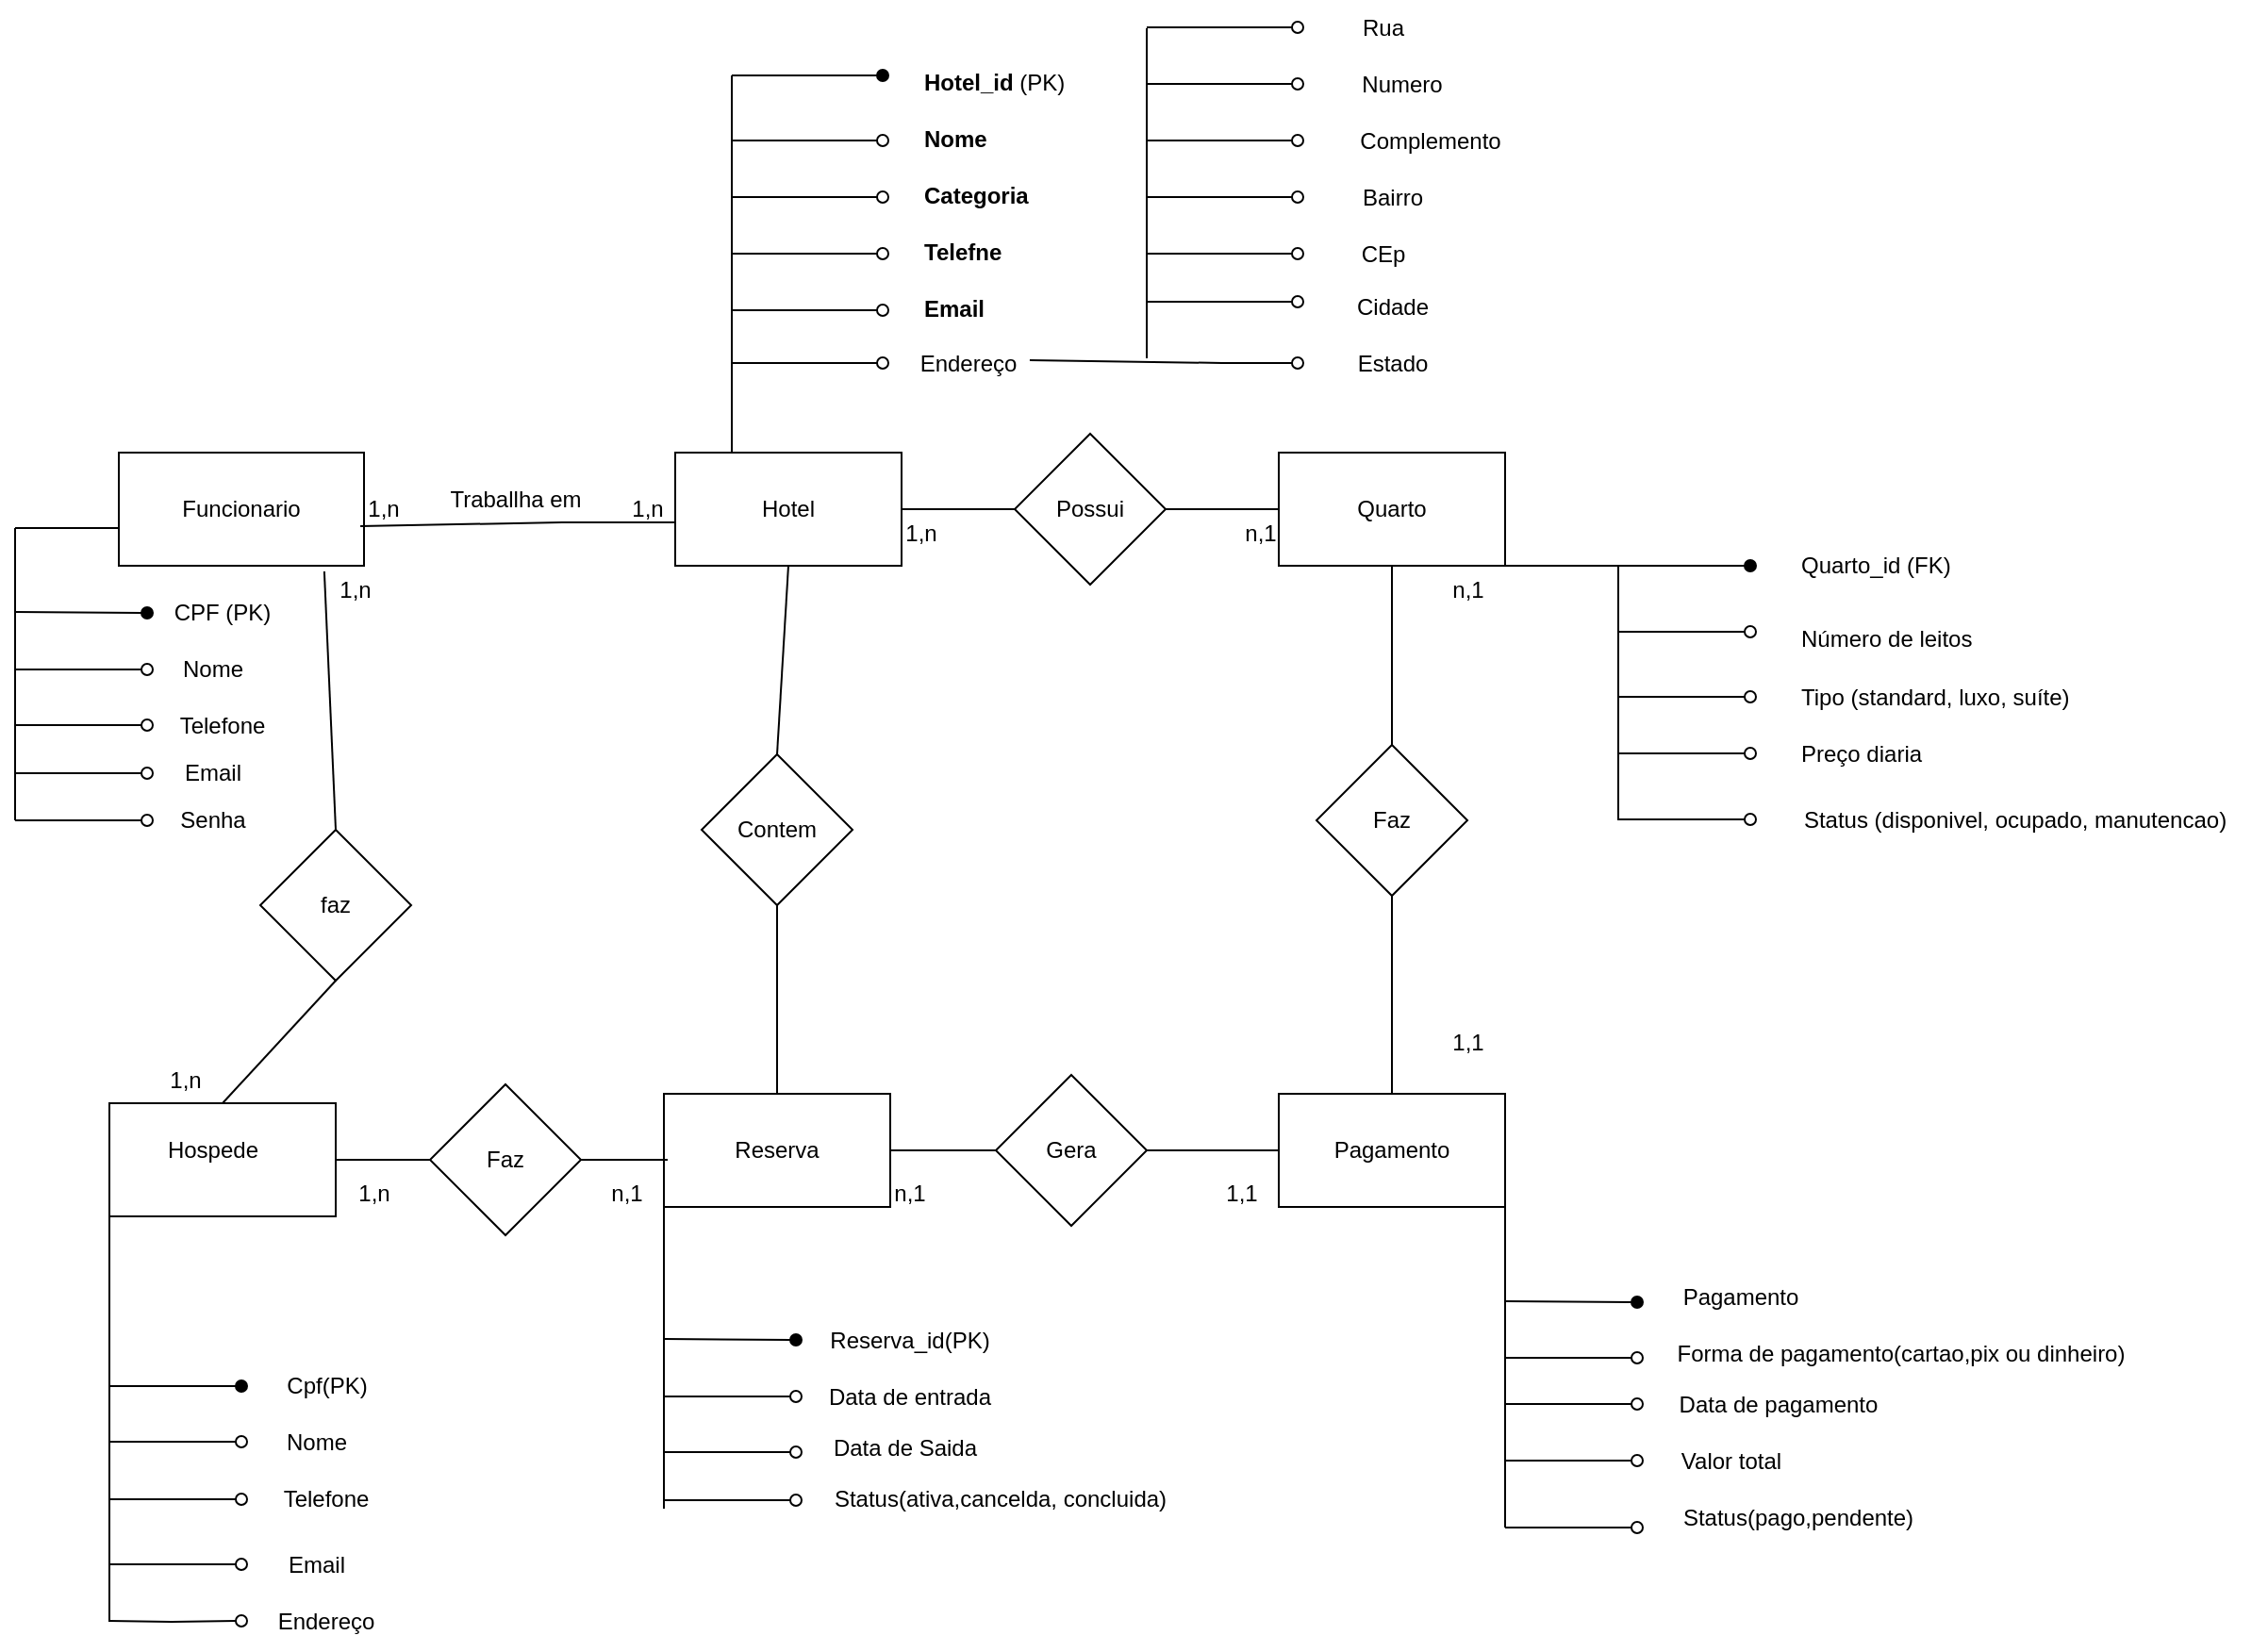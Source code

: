 <mxfile version="27.1.6">
  <diagram name="Página-1" id="b9jtvTzB6RetFzxJ-6F9">
    <mxGraphModel dx="1639" dy="882" grid="1" gridSize="10" guides="1" tooltips="1" connect="1" arrows="1" fold="1" page="1" pageScale="1" pageWidth="827" pageHeight="1169" math="0" shadow="0">
      <root>
        <mxCell id="0" />
        <mxCell id="1" parent="0" />
        <mxCell id="LcIqJ8CEiDiD4LZCDy4y-1" value="" style="rounded=0;whiteSpace=wrap;html=1;" parent="1" vertex="1">
          <mxGeometry x="354" y="590" width="120" height="60" as="geometry" />
        </mxCell>
        <mxCell id="LcIqJ8CEiDiD4LZCDy4y-2" value="" style="rounded=0;whiteSpace=wrap;html=1;" parent="1" vertex="1">
          <mxGeometry x="60" y="595" width="120" height="60" as="geometry" />
        </mxCell>
        <mxCell id="LcIqJ8CEiDiD4LZCDy4y-3" value="" style="rounded=0;whiteSpace=wrap;html=1;" parent="1" vertex="1">
          <mxGeometry x="680" y="590" width="120" height="60" as="geometry" />
        </mxCell>
        <mxCell id="LcIqJ8CEiDiD4LZCDy4y-4" value="" style="rounded=0;whiteSpace=wrap;html=1;" parent="1" vertex="1">
          <mxGeometry x="680" y="250" width="120" height="60" as="geometry" />
        </mxCell>
        <mxCell id="LcIqJ8CEiDiD4LZCDy4y-5" value="Hotel" style="rounded=0;whiteSpace=wrap;html=1;" parent="1" vertex="1">
          <mxGeometry x="360" y="250" width="120" height="60" as="geometry" />
        </mxCell>
        <mxCell id="LcIqJ8CEiDiD4LZCDy4y-6" value="&lt;font style=&quot;vertical-align: inherit;&quot;&gt;&lt;font style=&quot;vertical-align: inherit;&quot;&gt;Funcionario&lt;/font&gt;&lt;/font&gt;" style="rounded=0;whiteSpace=wrap;html=1;" parent="1" vertex="1">
          <mxGeometry x="65" y="250" width="130" height="60" as="geometry" />
        </mxCell>
        <mxCell id="LcIqJ8CEiDiD4LZCDy4y-11" value="" style="rhombus;whiteSpace=wrap;html=1;" parent="1" vertex="1">
          <mxGeometry x="530" y="580" width="80" height="80" as="geometry" />
        </mxCell>
        <mxCell id="LcIqJ8CEiDiD4LZCDy4y-13" value="Possui" style="rhombus;whiteSpace=wrap;html=1;" parent="1" vertex="1">
          <mxGeometry x="540" y="240" width="80" height="80" as="geometry" />
        </mxCell>
        <mxCell id="LcIqJ8CEiDiD4LZCDy4y-30" value="Nome" style="text;html=1;align=center;verticalAlign=middle;whiteSpace=wrap;rounded=0;" parent="1" vertex="1">
          <mxGeometry x="85" y="350" width="60" height="30" as="geometry" />
        </mxCell>
        <mxCell id="LcIqJ8CEiDiD4LZCDy4y-32" value="Pagamento" style="text;html=1;align=center;verticalAlign=middle;whiteSpace=wrap;rounded=0;" parent="1" vertex="1">
          <mxGeometry x="710" y="605" width="60" height="30" as="geometry" />
        </mxCell>
        <mxCell id="LcIqJ8CEiDiD4LZCDy4y-33" value="Gera" style="text;html=1;align=center;verticalAlign=middle;whiteSpace=wrap;rounded=0;" parent="1" vertex="1">
          <mxGeometry x="540" y="605" width="60" height="30" as="geometry" />
        </mxCell>
        <mxCell id="LcIqJ8CEiDiD4LZCDy4y-36" value="Reserva" style="text;html=1;align=center;verticalAlign=middle;whiteSpace=wrap;rounded=0;" parent="1" vertex="1">
          <mxGeometry x="384" y="605" width="60" height="30" as="geometry" />
        </mxCell>
        <mxCell id="LcIqJ8CEiDiD4LZCDy4y-41" value="Hospede" style="text;html=1;align=center;verticalAlign=middle;whiteSpace=wrap;rounded=0;" parent="1" vertex="1">
          <mxGeometry x="85" y="605" width="60" height="30" as="geometry" />
        </mxCell>
        <mxCell id="LcIqJ8CEiDiD4LZCDy4y-83" value="" style="endArrow=none;html=1;rounded=0;" parent="1" edge="1">
          <mxGeometry width="50" height="50" relative="1" as="geometry">
            <mxPoint x="185" y="550" as="sourcePoint" />
            <mxPoint x="185" y="550" as="targetPoint" />
          </mxGeometry>
        </mxCell>
        <mxCell id="LcIqJ8CEiDiD4LZCDy4y-85" value="" style="endArrow=none;html=1;rounded=0;" parent="1" edge="1">
          <mxGeometry width="50" height="50" relative="1" as="geometry">
            <mxPoint x="85" y="550" as="sourcePoint" />
            <mxPoint x="85" y="550" as="targetPoint" />
          </mxGeometry>
        </mxCell>
        <mxCell id="LcIqJ8CEiDiD4LZCDy4y-87" value="" style="endArrow=none;html=1;rounded=0;" parent="1" source="LcIqJ8CEiDiD4LZCDy4y-12" edge="1">
          <mxGeometry width="50" height="50" relative="1" as="geometry">
            <mxPoint x="190" y="615" as="sourcePoint" />
            <mxPoint x="356" y="625" as="targetPoint" />
          </mxGeometry>
        </mxCell>
        <mxCell id="LcIqJ8CEiDiD4LZCDy4y-88" value="" style="endArrow=none;html=1;rounded=0;exitX=1;exitY=0.5;exitDx=0;exitDy=0;" parent="1" source="LcIqJ8CEiDiD4LZCDy4y-2" target="LcIqJ8CEiDiD4LZCDy4y-12" edge="1">
          <mxGeometry width="50" height="50" relative="1" as="geometry">
            <mxPoint x="190" y="615" as="sourcePoint" />
            <mxPoint x="260" y="615" as="targetPoint" />
          </mxGeometry>
        </mxCell>
        <mxCell id="LcIqJ8CEiDiD4LZCDy4y-12" value="Faz" style="rhombus;whiteSpace=wrap;html=1;" parent="1" vertex="1">
          <mxGeometry x="230" y="585" width="80" height="80" as="geometry" />
        </mxCell>
        <mxCell id="LcIqJ8CEiDiD4LZCDy4y-95" value="" style="endArrow=none;html=1;rounded=0;entryX=0;entryY=0.5;entryDx=0;entryDy=0;exitX=1;exitY=0.5;exitDx=0;exitDy=0;" parent="1" source="LcIqJ8CEiDiD4LZCDy4y-13" target="LcIqJ8CEiDiD4LZCDy4y-4" edge="1">
          <mxGeometry width="50" height="50" relative="1" as="geometry">
            <mxPoint x="630" y="320" as="sourcePoint" />
            <mxPoint x="690" y="280" as="targetPoint" />
          </mxGeometry>
        </mxCell>
        <mxCell id="LcIqJ8CEiDiD4LZCDy4y-96" value="" style="endArrow=none;html=1;rounded=0;entryX=0;entryY=0.5;entryDx=0;entryDy=0;exitX=1;exitY=0.5;exitDx=0;exitDy=0;" parent="1" source="LcIqJ8CEiDiD4LZCDy4y-5" target="LcIqJ8CEiDiD4LZCDy4y-13" edge="1">
          <mxGeometry width="50" height="50" relative="1" as="geometry">
            <mxPoint x="474" y="300" as="sourcePoint" />
            <mxPoint x="524" y="250" as="targetPoint" />
          </mxGeometry>
        </mxCell>
        <mxCell id="LcIqJ8CEiDiD4LZCDy4y-100" value="" style="endArrow=none;html=1;rounded=0;startArrow=oval;startFill=1;" parent="1" edge="1">
          <mxGeometry width="50" height="50" relative="1" as="geometry">
            <mxPoint x="80" y="335" as="sourcePoint" />
            <mxPoint x="10" y="334.5" as="targetPoint" />
          </mxGeometry>
        </mxCell>
        <mxCell id="LcIqJ8CEiDiD4LZCDy4y-101" value="" style="endArrow=none;html=1;rounded=0;startArrow=oval;startFill=0;" parent="1" edge="1">
          <mxGeometry width="50" height="50" relative="1" as="geometry">
            <mxPoint x="80" y="365" as="sourcePoint" />
            <mxPoint x="10" y="365" as="targetPoint" />
          </mxGeometry>
        </mxCell>
        <mxCell id="LcIqJ8CEiDiD4LZCDy4y-102" value="" style="endArrow=none;html=1;rounded=0;startArrow=oval;startFill=0;" parent="1" edge="1">
          <mxGeometry width="50" height="50" relative="1" as="geometry">
            <mxPoint x="80" y="394.5" as="sourcePoint" />
            <mxPoint x="10" y="394.5" as="targetPoint" />
          </mxGeometry>
        </mxCell>
        <mxCell id="LcIqJ8CEiDiD4LZCDy4y-103" value="" style="endArrow=none;html=1;rounded=0;startArrow=oval;startFill=0;" parent="1" edge="1">
          <mxGeometry width="50" height="50" relative="1" as="geometry">
            <mxPoint x="80" y="420" as="sourcePoint" />
            <mxPoint x="10" y="420" as="targetPoint" />
          </mxGeometry>
        </mxCell>
        <mxCell id="LcIqJ8CEiDiD4LZCDy4y-104" value="" style="endArrow=none;html=1;rounded=0;startArrow=oval;startFill=0;" parent="1" edge="1">
          <mxGeometry width="50" height="50" relative="1" as="geometry">
            <mxPoint x="80" y="445" as="sourcePoint" />
            <mxPoint x="10" y="445" as="targetPoint" />
          </mxGeometry>
        </mxCell>
        <mxCell id="LcIqJ8CEiDiD4LZCDy4y-105" value="Email" style="text;html=1;align=center;verticalAlign=middle;whiteSpace=wrap;rounded=0;" parent="1" vertex="1">
          <mxGeometry x="85" y="395" width="60" height="50" as="geometry" />
        </mxCell>
        <mxCell id="LcIqJ8CEiDiD4LZCDy4y-106" value="Senha" style="text;html=1;align=center;verticalAlign=middle;whiteSpace=wrap;rounded=0;" parent="1" vertex="1">
          <mxGeometry x="85" y="430" width="60" height="30" as="geometry" />
        </mxCell>
        <mxCell id="LcIqJ8CEiDiD4LZCDy4y-107" value="Telefone" style="text;html=1;align=center;verticalAlign=middle;whiteSpace=wrap;rounded=0;" parent="1" vertex="1">
          <mxGeometry x="90" y="380" width="60" height="30" as="geometry" />
        </mxCell>
        <mxCell id="LcIqJ8CEiDiD4LZCDy4y-110" value="CPF (PK)" style="text;html=1;align=center;verticalAlign=middle;whiteSpace=wrap;rounded=0;" parent="1" vertex="1">
          <mxGeometry x="90" y="320" width="60" height="30" as="geometry" />
        </mxCell>
        <mxCell id="LcIqJ8CEiDiD4LZCDy4y-114" value="" style="endArrow=none;html=1;rounded=0;" parent="1" edge="1">
          <mxGeometry width="50" height="50" relative="1" as="geometry">
            <mxPoint x="10" y="445" as="sourcePoint" />
            <mxPoint x="10" y="290" as="targetPoint" />
          </mxGeometry>
        </mxCell>
        <mxCell id="LcIqJ8CEiDiD4LZCDy4y-115" value="" style="endArrow=none;html=1;rounded=0;" parent="1" edge="1">
          <mxGeometry width="50" height="50" relative="1" as="geometry">
            <mxPoint x="10" y="290" as="sourcePoint" />
            <mxPoint x="65" y="290" as="targetPoint" />
          </mxGeometry>
        </mxCell>
        <mxCell id="LcIqJ8CEiDiD4LZCDy4y-117" value="" style="endArrow=none;html=1;rounded=0;exitX=0.985;exitY=0.65;exitDx=0;exitDy=0;exitPerimeter=0;entryX=0;entryY=0.617;entryDx=0;entryDy=0;entryPerimeter=0;" parent="1" source="LcIqJ8CEiDiD4LZCDy4y-6" target="LcIqJ8CEiDiD4LZCDy4y-5" edge="1">
          <mxGeometry width="50" height="50" relative="1" as="geometry">
            <mxPoint x="310" y="320" as="sourcePoint" />
            <mxPoint x="330" y="250" as="targetPoint" />
            <Array as="points">
              <mxPoint x="300" y="287" />
            </Array>
          </mxGeometry>
        </mxCell>
        <mxCell id="LcIqJ8CEiDiD4LZCDy4y-118" value="Traballha em" style="text;html=1;align=center;verticalAlign=middle;resizable=0;points=[];autosize=1;strokeColor=none;fillColor=none;" parent="1" vertex="1">
          <mxGeometry x="230" y="260" width="90" height="30" as="geometry" />
        </mxCell>
        <mxCell id="LcIqJ8CEiDiD4LZCDy4y-120" value="Quarto" style="text;html=1;align=center;verticalAlign=middle;whiteSpace=wrap;rounded=0;" parent="1" vertex="1">
          <mxGeometry x="710" y="265" width="60" height="30" as="geometry" />
        </mxCell>
        <mxCell id="LcIqJ8CEiDiD4LZCDy4y-123" value="" style="endArrow=none;html=1;rounded=0;startArrow=oval;startFill=1;entryX=1;entryY=1;entryDx=0;entryDy=0;" parent="1" target="LcIqJ8CEiDiD4LZCDy4y-4" edge="1">
          <mxGeometry width="50" height="50" relative="1" as="geometry">
            <mxPoint x="930" y="310" as="sourcePoint" />
            <mxPoint x="860" y="309.5" as="targetPoint" />
          </mxGeometry>
        </mxCell>
        <mxCell id="LcIqJ8CEiDiD4LZCDy4y-124" value="" style="endArrow=none;html=1;rounded=0;startArrow=oval;startFill=0;" parent="1" edge="1">
          <mxGeometry width="50" height="50" relative="1" as="geometry">
            <mxPoint x="930" y="345" as="sourcePoint" />
            <mxPoint x="860" y="345" as="targetPoint" />
          </mxGeometry>
        </mxCell>
        <mxCell id="LcIqJ8CEiDiD4LZCDy4y-125" value="" style="endArrow=none;html=1;rounded=0;startArrow=oval;startFill=0;" parent="1" edge="1">
          <mxGeometry width="50" height="50" relative="1" as="geometry">
            <mxPoint x="930" y="379.5" as="sourcePoint" />
            <mxPoint x="860" y="379.5" as="targetPoint" />
          </mxGeometry>
        </mxCell>
        <mxCell id="LcIqJ8CEiDiD4LZCDy4y-126" value="" style="endArrow=none;html=1;rounded=0;startArrow=oval;startFill=0;" parent="1" edge="1">
          <mxGeometry width="50" height="50" relative="1" as="geometry">
            <mxPoint x="930" y="409.5" as="sourcePoint" />
            <mxPoint x="860" y="409.5" as="targetPoint" />
          </mxGeometry>
        </mxCell>
        <mxCell id="LcIqJ8CEiDiD4LZCDy4y-127" value="" style="endArrow=none;html=1;rounded=0;startArrow=oval;startFill=0;" parent="1" edge="1">
          <mxGeometry width="50" height="50" relative="1" as="geometry">
            <mxPoint x="930" y="444.5" as="sourcePoint" />
            <mxPoint x="860" y="444.5" as="targetPoint" />
            <Array as="points">
              <mxPoint x="900" y="444.5" />
            </Array>
          </mxGeometry>
        </mxCell>
        <mxCell id="LcIqJ8CEiDiD4LZCDy4y-134" value="Quarto_id (FK)" style="text;html=1;align=left;verticalAlign=middle;resizable=0;points=[];autosize=1;strokeColor=none;fillColor=none;" parent="1" vertex="1">
          <mxGeometry x="955" y="295" width="100" height="30" as="geometry" />
        </mxCell>
        <mxCell id="LcIqJ8CEiDiD4LZCDy4y-135" value="Número de leitos" style="text;whiteSpace=wrap;align=left;" parent="1" vertex="1">
          <mxGeometry x="955" y="335" width="110" height="40" as="geometry" />
        </mxCell>
        <mxCell id="LcIqJ8CEiDiD4LZCDy4y-136" value="Tipo (standard, luxo, suíte)" style="text;html=1;align=left;verticalAlign=middle;resizable=0;points=[];autosize=1;strokeColor=none;fillColor=none;" parent="1" vertex="1">
          <mxGeometry x="955" y="365" width="170" height="30" as="geometry" />
        </mxCell>
        <mxCell id="LcIqJ8CEiDiD4LZCDy4y-137" value="Preço diaria" style="text;html=1;align=left;verticalAlign=middle;resizable=0;points=[];autosize=1;strokeColor=none;fillColor=none;" parent="1" vertex="1">
          <mxGeometry x="955" y="395" width="90" height="30" as="geometry" />
        </mxCell>
        <mxCell id="LcIqJ8CEiDiD4LZCDy4y-138" value="Status (disponivel, ocupado, manutencao)" style="text;html=1;align=center;verticalAlign=middle;resizable=0;points=[];autosize=1;strokeColor=none;fillColor=none;" parent="1" vertex="1">
          <mxGeometry x="945" y="430" width="250" height="30" as="geometry" />
        </mxCell>
        <mxCell id="LcIqJ8CEiDiD4LZCDy4y-148" value="" style="endArrow=none;html=1;rounded=0;startArrow=oval;startFill=1;" parent="1" edge="1">
          <mxGeometry width="50" height="50" relative="1" as="geometry">
            <mxPoint x="470" y="50" as="sourcePoint" />
            <mxPoint x="390" y="50" as="targetPoint" />
          </mxGeometry>
        </mxCell>
        <mxCell id="LcIqJ8CEiDiD4LZCDy4y-149" value="" style="endArrow=none;html=1;rounded=0;startArrow=oval;startFill=0;" parent="1" edge="1">
          <mxGeometry width="50" height="50" relative="1" as="geometry">
            <mxPoint x="470" y="144.5" as="sourcePoint" />
            <mxPoint x="390" y="144.5" as="targetPoint" />
          </mxGeometry>
        </mxCell>
        <mxCell id="LcIqJ8CEiDiD4LZCDy4y-150" value="" style="endArrow=none;html=1;rounded=0;startArrow=oval;startFill=0;" parent="1" edge="1">
          <mxGeometry width="50" height="50" relative="1" as="geometry">
            <mxPoint x="470" y="174.5" as="sourcePoint" />
            <mxPoint x="390" y="174.5" as="targetPoint" />
            <Array as="points">
              <mxPoint x="430" y="174.5" />
            </Array>
          </mxGeometry>
        </mxCell>
        <mxCell id="LcIqJ8CEiDiD4LZCDy4y-151" value="" style="endArrow=none;html=1;rounded=0;startArrow=oval;startFill=0;" parent="1" edge="1">
          <mxGeometry width="50" height="50" relative="1" as="geometry">
            <mxPoint x="470" y="114.5" as="sourcePoint" />
            <mxPoint x="390" y="114.5" as="targetPoint" />
          </mxGeometry>
        </mxCell>
        <mxCell id="LcIqJ8CEiDiD4LZCDy4y-152" value="" style="endArrow=none;html=1;rounded=0;startArrow=oval;startFill=0;" parent="1" edge="1">
          <mxGeometry width="50" height="50" relative="1" as="geometry">
            <mxPoint x="470" y="84.5" as="sourcePoint" />
            <mxPoint x="390" y="84.5" as="targetPoint" />
          </mxGeometry>
        </mxCell>
        <mxCell id="LcIqJ8CEiDiD4LZCDy4y-153" value="&lt;strong data-start=&quot;353&quot; data-end=&quot;365&quot;&gt;Hotel_id&lt;/strong&gt; (PK)" style="text;whiteSpace=wrap;html=1;" parent="1" vertex="1">
          <mxGeometry x="490" y="40" width="110" height="40" as="geometry" />
        </mxCell>
        <mxCell id="LcIqJ8CEiDiD4LZCDy4y-154" value="&lt;b&gt;Nome&lt;/b&gt;" style="text;whiteSpace=wrap;html=1;" parent="1" vertex="1">
          <mxGeometry x="490" y="70" width="110" height="40" as="geometry" />
        </mxCell>
        <mxCell id="LcIqJ8CEiDiD4LZCDy4y-155" value="&lt;b&gt;Categoria&lt;/b&gt;" style="text;whiteSpace=wrap;html=1;" parent="1" vertex="1">
          <mxGeometry x="490" y="100" width="110" height="40" as="geometry" />
        </mxCell>
        <mxCell id="LcIqJ8CEiDiD4LZCDy4y-156" value="&lt;b&gt;Telefne&lt;/b&gt;" style="text;whiteSpace=wrap;html=1;" parent="1" vertex="1">
          <mxGeometry x="490" y="130" width="110" height="40" as="geometry" />
        </mxCell>
        <mxCell id="LcIqJ8CEiDiD4LZCDy4y-157" value="&lt;b&gt;Email&lt;/b&gt;" style="text;whiteSpace=wrap;html=1;" parent="1" vertex="1">
          <mxGeometry x="490" y="160" width="110" height="40" as="geometry" />
        </mxCell>
        <mxCell id="LcIqJ8CEiDiD4LZCDy4y-159" value="" style="endArrow=none;html=1;rounded=0;startArrow=oval;startFill=0;" parent="1" edge="1">
          <mxGeometry width="50" height="50" relative="1" as="geometry">
            <mxPoint x="470" y="202.5" as="sourcePoint" />
            <mxPoint x="390" y="202.5" as="targetPoint" />
            <Array as="points">
              <mxPoint x="430" y="202.5" />
            </Array>
          </mxGeometry>
        </mxCell>
        <mxCell id="LcIqJ8CEiDiD4LZCDy4y-160" value="Endereço" style="text;html=1;align=center;verticalAlign=middle;resizable=0;points=[];autosize=1;strokeColor=none;fillColor=none;" parent="1" vertex="1">
          <mxGeometry x="480" y="188" width="70" height="30" as="geometry" />
        </mxCell>
        <mxCell id="LcIqJ8CEiDiD4LZCDy4y-161" value="" style="endArrow=none;html=1;rounded=0;startArrow=oval;startFill=0;" parent="1" edge="1">
          <mxGeometry width="50" height="50" relative="1" as="geometry">
            <mxPoint x="690" y="24.5" as="sourcePoint" />
            <mxPoint x="610" y="24.5" as="targetPoint" />
          </mxGeometry>
        </mxCell>
        <mxCell id="LcIqJ8CEiDiD4LZCDy4y-162" value="" style="endArrow=none;html=1;rounded=0;startArrow=oval;startFill=0;" parent="1" edge="1">
          <mxGeometry width="50" height="50" relative="1" as="geometry">
            <mxPoint x="690" y="114.5" as="sourcePoint" />
            <mxPoint x="610" y="114.5" as="targetPoint" />
          </mxGeometry>
        </mxCell>
        <mxCell id="LcIqJ8CEiDiD4LZCDy4y-163" value="" style="endArrow=none;html=1;rounded=0;startArrow=oval;startFill=0;" parent="1" edge="1">
          <mxGeometry width="50" height="50" relative="1" as="geometry">
            <mxPoint x="690" y="144.5" as="sourcePoint" />
            <mxPoint x="610" y="144.5" as="targetPoint" />
            <Array as="points">
              <mxPoint x="650" y="144.5" />
            </Array>
          </mxGeometry>
        </mxCell>
        <mxCell id="LcIqJ8CEiDiD4LZCDy4y-164" value="" style="endArrow=none;html=1;rounded=0;startArrow=oval;startFill=0;" parent="1" edge="1">
          <mxGeometry width="50" height="50" relative="1" as="geometry">
            <mxPoint x="690" y="84.5" as="sourcePoint" />
            <mxPoint x="610" y="84.5" as="targetPoint" />
          </mxGeometry>
        </mxCell>
        <mxCell id="LcIqJ8CEiDiD4LZCDy4y-165" value="" style="endArrow=none;html=1;rounded=0;startArrow=oval;startFill=0;" parent="1" edge="1">
          <mxGeometry width="50" height="50" relative="1" as="geometry">
            <mxPoint x="690" y="54.5" as="sourcePoint" />
            <mxPoint x="610" y="54.5" as="targetPoint" />
          </mxGeometry>
        </mxCell>
        <mxCell id="LcIqJ8CEiDiD4LZCDy4y-166" value="" style="endArrow=none;html=1;rounded=0;startArrow=oval;startFill=0;" parent="1" edge="1">
          <mxGeometry width="50" height="50" relative="1" as="geometry">
            <mxPoint x="690" y="170" as="sourcePoint" />
            <mxPoint x="610" y="170" as="targetPoint" />
            <Array as="points">
              <mxPoint x="650" y="170" />
            </Array>
          </mxGeometry>
        </mxCell>
        <mxCell id="LcIqJ8CEiDiD4LZCDy4y-171" value="Rua" style="text;html=1;align=center;verticalAlign=middle;resizable=0;points=[];autosize=1;strokeColor=none;fillColor=none;" parent="1" vertex="1">
          <mxGeometry x="710" y="10" width="50" height="30" as="geometry" />
        </mxCell>
        <mxCell id="LcIqJ8CEiDiD4LZCDy4y-178" value="CEp" style="text;html=1;align=center;verticalAlign=middle;resizable=0;points=[];autosize=1;strokeColor=none;fillColor=none;" parent="1" vertex="1">
          <mxGeometry x="710" y="130" width="50" height="30" as="geometry" />
        </mxCell>
        <mxCell id="LcIqJ8CEiDiD4LZCDy4y-179" value="Bairro" style="text;html=1;align=center;verticalAlign=middle;resizable=0;points=[];autosize=1;strokeColor=none;fillColor=none;" parent="1" vertex="1">
          <mxGeometry x="710" y="100" width="60" height="30" as="geometry" />
        </mxCell>
        <mxCell id="LcIqJ8CEiDiD4LZCDy4y-180" value="Complemento" style="text;html=1;align=center;verticalAlign=middle;resizable=0;points=[];autosize=1;strokeColor=none;fillColor=none;" parent="1" vertex="1">
          <mxGeometry x="710" y="70" width="100" height="30" as="geometry" />
        </mxCell>
        <mxCell id="LcIqJ8CEiDiD4LZCDy4y-181" value="Numero" style="text;html=1;align=center;verticalAlign=middle;resizable=0;points=[];autosize=1;strokeColor=none;fillColor=none;" parent="1" vertex="1">
          <mxGeometry x="710" y="40" width="70" height="30" as="geometry" />
        </mxCell>
        <mxCell id="LcIqJ8CEiDiD4LZCDy4y-184" value="Estado" style="text;html=1;align=center;verticalAlign=middle;resizable=0;points=[];autosize=1;strokeColor=none;fillColor=none;" parent="1" vertex="1">
          <mxGeometry x="710" y="188" width="60" height="30" as="geometry" />
        </mxCell>
        <mxCell id="LcIqJ8CEiDiD4LZCDy4y-185" value="Cidade" style="text;html=1;align=center;verticalAlign=middle;resizable=0;points=[];autosize=1;strokeColor=none;fillColor=none;" parent="1" vertex="1">
          <mxGeometry x="710" y="158" width="60" height="30" as="geometry" />
        </mxCell>
        <mxCell id="LcIqJ8CEiDiD4LZCDy4y-186" value="" style="endArrow=none;html=1;rounded=0;startArrow=oval;startFill=0;entryX=0.971;entryY=0.433;entryDx=0;entryDy=0;entryPerimeter=0;" parent="1" target="LcIqJ8CEiDiD4LZCDy4y-160" edge="1">
          <mxGeometry width="50" height="50" relative="1" as="geometry">
            <mxPoint x="690" y="202.5" as="sourcePoint" />
            <mxPoint x="610" y="203" as="targetPoint" />
            <Array as="points">
              <mxPoint x="650" y="202.5" />
            </Array>
          </mxGeometry>
        </mxCell>
        <mxCell id="LcIqJ8CEiDiD4LZCDy4y-187" value="" style="endArrow=none;html=1;rounded=0;" parent="1" edge="1">
          <mxGeometry width="50" height="50" relative="1" as="geometry">
            <mxPoint x="390" y="250" as="sourcePoint" />
            <mxPoint x="390" y="50" as="targetPoint" />
          </mxGeometry>
        </mxCell>
        <mxCell id="LcIqJ8CEiDiD4LZCDy4y-188" value="" style="endArrow=none;html=1;rounded=0;" parent="1" edge="1">
          <mxGeometry width="50" height="50" relative="1" as="geometry">
            <mxPoint x="610" y="200" as="sourcePoint" />
            <mxPoint x="610" y="25" as="targetPoint" />
          </mxGeometry>
        </mxCell>
        <mxCell id="LcIqJ8CEiDiD4LZCDy4y-192" value="Faz" style="rhombus;whiteSpace=wrap;html=1;" parent="1" vertex="1">
          <mxGeometry x="700" y="405" width="80" height="80" as="geometry" />
        </mxCell>
        <mxCell id="LcIqJ8CEiDiD4LZCDy4y-193" value="" style="endArrow=none;html=1;rounded=0;" parent="1" edge="1">
          <mxGeometry width="50" height="50" relative="1" as="geometry">
            <mxPoint x="860" y="445" as="sourcePoint" />
            <mxPoint x="860" y="310" as="targetPoint" />
          </mxGeometry>
        </mxCell>
        <mxCell id="LcIqJ8CEiDiD4LZCDy4y-196" value="" style="endArrow=none;html=1;rounded=0;entryX=0.5;entryY=1;entryDx=0;entryDy=0;exitX=0.5;exitY=0;exitDx=0;exitDy=0;" parent="1" source="LcIqJ8CEiDiD4LZCDy4y-192" target="LcIqJ8CEiDiD4LZCDy4y-4" edge="1">
          <mxGeometry width="50" height="50" relative="1" as="geometry">
            <mxPoint x="739.5" y="405" as="sourcePoint" />
            <mxPoint x="739.5" y="335" as="targetPoint" />
          </mxGeometry>
        </mxCell>
        <mxCell id="LcIqJ8CEiDiD4LZCDy4y-198" value="" style="endArrow=none;html=1;rounded=0;entryX=0.5;entryY=1;entryDx=0;entryDy=0;exitX=0.5;exitY=0;exitDx=0;exitDy=0;" parent="1" source="LcIqJ8CEiDiD4LZCDy4y-3" target="LcIqJ8CEiDiD4LZCDy4y-192" edge="1">
          <mxGeometry width="50" height="50" relative="1" as="geometry">
            <mxPoint x="630" y="530" as="sourcePoint" />
            <mxPoint x="680" y="480" as="targetPoint" />
          </mxGeometry>
        </mxCell>
        <mxCell id="LcIqJ8CEiDiD4LZCDy4y-199" value="" style="endArrow=none;html=1;rounded=0;entryX=0;entryY=0.5;entryDx=0;entryDy=0;exitX=1;exitY=0.5;exitDx=0;exitDy=0;" parent="1" source="LcIqJ8CEiDiD4LZCDy4y-11" target="LcIqJ8CEiDiD4LZCDy4y-3" edge="1">
          <mxGeometry width="50" height="50" relative="1" as="geometry">
            <mxPoint x="630" y="530" as="sourcePoint" />
            <mxPoint x="680" y="480" as="targetPoint" />
          </mxGeometry>
        </mxCell>
        <mxCell id="LcIqJ8CEiDiD4LZCDy4y-200" value="" style="endArrow=none;html=1;rounded=0;entryX=0;entryY=0.5;entryDx=0;entryDy=0;exitX=1;exitY=0.5;exitDx=0;exitDy=0;" parent="1" source="LcIqJ8CEiDiD4LZCDy4y-1" target="LcIqJ8CEiDiD4LZCDy4y-11" edge="1">
          <mxGeometry width="50" height="50" relative="1" as="geometry">
            <mxPoint x="470" y="630" as="sourcePoint" />
            <mxPoint x="520" y="580" as="targetPoint" />
          </mxGeometry>
        </mxCell>
        <mxCell id="LcIqJ8CEiDiD4LZCDy4y-201" value="Nome" style="text;html=1;align=center;verticalAlign=middle;whiteSpace=wrap;rounded=0;" parent="1" vertex="1">
          <mxGeometry x="140" y="760" width="60" height="30" as="geometry" />
        </mxCell>
        <mxCell id="LcIqJ8CEiDiD4LZCDy4y-202" value="" style="endArrow=none;html=1;rounded=0;startArrow=oval;startFill=1;entryX=1;entryY=1;entryDx=0;entryDy=0;" parent="1" edge="1">
          <mxGeometry width="50" height="50" relative="1" as="geometry">
            <mxPoint x="130" y="745" as="sourcePoint" />
            <mxPoint x="60" y="745" as="targetPoint" />
          </mxGeometry>
        </mxCell>
        <mxCell id="LcIqJ8CEiDiD4LZCDy4y-203" value="" style="endArrow=none;html=1;rounded=0;startArrow=oval;startFill=0;" parent="1" edge="1">
          <mxGeometry width="50" height="50" relative="1" as="geometry">
            <mxPoint x="130" y="774.5" as="sourcePoint" />
            <mxPoint x="60" y="774.5" as="targetPoint" />
          </mxGeometry>
        </mxCell>
        <mxCell id="LcIqJ8CEiDiD4LZCDy4y-204" value="" style="endArrow=none;html=1;rounded=0;startArrow=oval;startFill=0;" parent="1" edge="1">
          <mxGeometry width="50" height="50" relative="1" as="geometry">
            <mxPoint x="130" y="805" as="sourcePoint" />
            <mxPoint x="60" y="805" as="targetPoint" />
          </mxGeometry>
        </mxCell>
        <mxCell id="LcIqJ8CEiDiD4LZCDy4y-205" value="" style="endArrow=none;html=1;rounded=0;startArrow=oval;startFill=0;" parent="1" edge="1">
          <mxGeometry width="50" height="50" relative="1" as="geometry">
            <mxPoint x="130" y="839.5" as="sourcePoint" />
            <mxPoint x="60" y="839.5" as="targetPoint" />
          </mxGeometry>
        </mxCell>
        <mxCell id="LcIqJ8CEiDiD4LZCDy4y-206" value="" style="endArrow=none;html=1;rounded=0;startArrow=oval;startFill=0;" parent="1" edge="1">
          <mxGeometry width="50" height="50" relative="1" as="geometry">
            <mxPoint x="130" y="869.5" as="sourcePoint" />
            <mxPoint x="60" y="869.5" as="targetPoint" />
            <Array as="points">
              <mxPoint x="93" y="870" />
            </Array>
          </mxGeometry>
        </mxCell>
        <mxCell id="LcIqJ8CEiDiD4LZCDy4y-207" value="Email" style="text;html=1;align=center;verticalAlign=middle;whiteSpace=wrap;rounded=0;" parent="1" vertex="1">
          <mxGeometry x="140" y="815" width="60" height="50" as="geometry" />
        </mxCell>
        <mxCell id="LcIqJ8CEiDiD4LZCDy4y-208" value="Endereço" style="text;html=1;align=center;verticalAlign=middle;whiteSpace=wrap;rounded=0;" parent="1" vertex="1">
          <mxGeometry x="145" y="855" width="60" height="30" as="geometry" />
        </mxCell>
        <mxCell id="LcIqJ8CEiDiD4LZCDy4y-209" value="Telefone" style="text;html=1;align=center;verticalAlign=middle;whiteSpace=wrap;rounded=0;" parent="1" vertex="1">
          <mxGeometry x="145" y="790" width="60" height="30" as="geometry" />
        </mxCell>
        <mxCell id="LcIqJ8CEiDiD4LZCDy4y-210" value="" style="endArrow=none;html=1;rounded=0;" parent="1" edge="1">
          <mxGeometry width="50" height="50" relative="1" as="geometry">
            <mxPoint x="60" y="865" as="sourcePoint" />
            <mxPoint x="60" y="745" as="targetPoint" />
          </mxGeometry>
        </mxCell>
        <mxCell id="LcIqJ8CEiDiD4LZCDy4y-211" value="Cpf(PK)" style="text;html=1;align=center;verticalAlign=middle;resizable=0;points=[];autosize=1;strokeColor=none;fillColor=none;" parent="1" vertex="1">
          <mxGeometry x="140" y="730" width="70" height="30" as="geometry" />
        </mxCell>
        <mxCell id="LcIqJ8CEiDiD4LZCDy4y-240" value="Data de entrada" style="text;html=1;align=center;verticalAlign=middle;whiteSpace=wrap;rounded=0;" parent="1" vertex="1">
          <mxGeometry x="423.5" y="735.5" width="121" height="30" as="geometry" />
        </mxCell>
        <mxCell id="LcIqJ8CEiDiD4LZCDy4y-241" value="" style="endArrow=none;html=1;rounded=0;startArrow=oval;startFill=1;" parent="1" edge="1">
          <mxGeometry width="50" height="50" relative="1" as="geometry">
            <mxPoint x="424" y="720.5" as="sourcePoint" />
            <mxPoint x="354" y="720" as="targetPoint" />
          </mxGeometry>
        </mxCell>
        <mxCell id="LcIqJ8CEiDiD4LZCDy4y-242" value="" style="endArrow=none;html=1;rounded=0;startArrow=oval;startFill=0;" parent="1" edge="1">
          <mxGeometry width="50" height="50" relative="1" as="geometry">
            <mxPoint x="424" y="750.5" as="sourcePoint" />
            <mxPoint x="354" y="750.5" as="targetPoint" />
          </mxGeometry>
        </mxCell>
        <mxCell id="LcIqJ8CEiDiD4LZCDy4y-243" value="" style="endArrow=none;html=1;rounded=0;startArrow=oval;startFill=0;" parent="1" edge="1">
          <mxGeometry width="50" height="50" relative="1" as="geometry">
            <mxPoint x="424" y="780" as="sourcePoint" />
            <mxPoint x="354" y="780" as="targetPoint" />
          </mxGeometry>
        </mxCell>
        <mxCell id="LcIqJ8CEiDiD4LZCDy4y-244" value="" style="endArrow=none;html=1;rounded=0;startArrow=oval;startFill=0;" parent="1" edge="1">
          <mxGeometry width="50" height="50" relative="1" as="geometry">
            <mxPoint x="424" y="805.5" as="sourcePoint" />
            <mxPoint x="354" y="805.5" as="targetPoint" />
          </mxGeometry>
        </mxCell>
        <mxCell id="LcIqJ8CEiDiD4LZCDy4y-246" value="Status(ativa,cancelda, concluida)" style="text;html=1;align=center;verticalAlign=middle;whiteSpace=wrap;rounded=0;" parent="1" vertex="1">
          <mxGeometry x="423.5" y="780" width="216.5" height="50" as="geometry" />
        </mxCell>
        <mxCell id="LcIqJ8CEiDiD4LZCDy4y-248" value="Data de Saida" style="text;html=1;align=center;verticalAlign=middle;whiteSpace=wrap;rounded=0;" parent="1" vertex="1">
          <mxGeometry x="434" y="765.5" width="96" height="25.5" as="geometry" />
        </mxCell>
        <mxCell id="LcIqJ8CEiDiD4LZCDy4y-249" value="" style="endArrow=none;html=1;rounded=0;entryX=0;entryY=1;entryDx=0;entryDy=0;" parent="1" target="LcIqJ8CEiDiD4LZCDy4y-1" edge="1">
          <mxGeometry width="50" height="50" relative="1" as="geometry">
            <mxPoint x="354" y="810" as="sourcePoint" />
            <mxPoint x="340" y="700" as="targetPoint" />
          </mxGeometry>
        </mxCell>
        <mxCell id="LcIqJ8CEiDiD4LZCDy4y-251" value="Reserva_id(PK)" style="text;html=1;align=center;verticalAlign=middle;resizable=0;points=[];autosize=1;strokeColor=none;fillColor=none;" parent="1" vertex="1">
          <mxGeometry x="429" y="705.5" width="110" height="30" as="geometry" />
        </mxCell>
        <mxCell id="LcIqJ8CEiDiD4LZCDy4y-253" value="Pagamento" style="text;html=1;align=center;verticalAlign=middle;whiteSpace=wrap;rounded=0;" parent="1" vertex="1">
          <mxGeometry x="895" y="683.25" width="60" height="30" as="geometry" />
        </mxCell>
        <mxCell id="LcIqJ8CEiDiD4LZCDy4y-254" value="" style="endArrow=none;html=1;rounded=0;startArrow=oval;startFill=1;" parent="1" edge="1">
          <mxGeometry width="50" height="50" relative="1" as="geometry">
            <mxPoint x="870" y="700.5" as="sourcePoint" />
            <mxPoint x="800" y="700" as="targetPoint" />
          </mxGeometry>
        </mxCell>
        <mxCell id="LcIqJ8CEiDiD4LZCDy4y-255" value="" style="endArrow=none;html=1;rounded=0;startArrow=oval;startFill=0;" parent="1" edge="1">
          <mxGeometry width="50" height="50" relative="1" as="geometry">
            <mxPoint x="870" y="730" as="sourcePoint" />
            <mxPoint x="800" y="730" as="targetPoint" />
          </mxGeometry>
        </mxCell>
        <mxCell id="LcIqJ8CEiDiD4LZCDy4y-256" value="" style="endArrow=none;html=1;rounded=0;startArrow=oval;startFill=0;" parent="1" edge="1">
          <mxGeometry width="50" height="50" relative="1" as="geometry">
            <mxPoint x="870" y="754.5" as="sourcePoint" />
            <mxPoint x="800" y="754.5" as="targetPoint" />
          </mxGeometry>
        </mxCell>
        <mxCell id="LcIqJ8CEiDiD4LZCDy4y-257" value="" style="endArrow=none;html=1;rounded=0;startArrow=oval;startFill=0;" parent="1" edge="1">
          <mxGeometry width="50" height="50" relative="1" as="geometry">
            <mxPoint x="870" y="784.5" as="sourcePoint" />
            <mxPoint x="800" y="784.5" as="targetPoint" />
          </mxGeometry>
        </mxCell>
        <mxCell id="LcIqJ8CEiDiD4LZCDy4y-258" value="" style="endArrow=none;html=1;rounded=0;startArrow=oval;startFill=0;" parent="1" edge="1">
          <mxGeometry width="50" height="50" relative="1" as="geometry">
            <mxPoint x="870" y="820" as="sourcePoint" />
            <mxPoint x="800" y="820" as="targetPoint" />
          </mxGeometry>
        </mxCell>
        <mxCell id="LcIqJ8CEiDiD4LZCDy4y-259" value="Data de pagamento" style="text;html=1;align=center;verticalAlign=middle;whiteSpace=wrap;rounded=0;" parent="1" vertex="1">
          <mxGeometry x="875" y="730" width="140" height="50" as="geometry" />
        </mxCell>
        <mxCell id="LcIqJ8CEiDiD4LZCDy4y-260" value="Valor total" style="text;html=1;align=center;verticalAlign=middle;whiteSpace=wrap;rounded=0;" parent="1" vertex="1">
          <mxGeometry x="890" y="770" width="60" height="30" as="geometry" />
        </mxCell>
        <mxCell id="LcIqJ8CEiDiD4LZCDy4y-261" value="Forma de pagamento(cartao,pix ou dinheiro)" style="text;html=1;align=center;verticalAlign=middle;whiteSpace=wrap;rounded=0;" parent="1" vertex="1">
          <mxGeometry x="880" y="713.25" width="260" height="30" as="geometry" />
        </mxCell>
        <mxCell id="LcIqJ8CEiDiD4LZCDy4y-262" value="" style="endArrow=none;html=1;rounded=0;entryX=0;entryY=1;entryDx=0;entryDy=0;" parent="1" target="LcIqJ8CEiDiD4LZCDy4y-2" edge="1">
          <mxGeometry width="50" height="50" relative="1" as="geometry">
            <mxPoint x="60" y="870" as="sourcePoint" />
            <mxPoint x="400" y="790" as="targetPoint" />
          </mxGeometry>
        </mxCell>
        <mxCell id="LcIqJ8CEiDiD4LZCDy4y-263" value="Status(pago,pendente)" style="text;html=1;align=center;verticalAlign=middle;resizable=0;points=[];autosize=1;strokeColor=none;fillColor=none;" parent="1" vertex="1">
          <mxGeometry x="880" y="800" width="150" height="30" as="geometry" />
        </mxCell>
        <mxCell id="LcIqJ8CEiDiD4LZCDy4y-264" value="1,n" style="text;html=1;align=center;verticalAlign=middle;resizable=0;points=[];autosize=1;strokeColor=none;fillColor=none;" parent="1" vertex="1">
          <mxGeometry x="470" y="278" width="40" height="30" as="geometry" />
        </mxCell>
        <mxCell id="LcIqJ8CEiDiD4LZCDy4y-265" value="n,1" style="text;html=1;align=center;verticalAlign=middle;resizable=0;points=[];autosize=1;strokeColor=none;fillColor=none;" parent="1" vertex="1">
          <mxGeometry x="650" y="278" width="40" height="30" as="geometry" />
        </mxCell>
        <mxCell id="LcIqJ8CEiDiD4LZCDy4y-266" value="1,n" style="text;html=1;align=center;verticalAlign=middle;resizable=0;points=[];autosize=1;strokeColor=none;fillColor=none;" parent="1" vertex="1">
          <mxGeometry x="185" y="265" width="40" height="30" as="geometry" />
        </mxCell>
        <mxCell id="LcIqJ8CEiDiD4LZCDy4y-267" value="1,n" style="text;html=1;align=center;verticalAlign=middle;resizable=0;points=[];autosize=1;strokeColor=none;fillColor=none;" parent="1" vertex="1">
          <mxGeometry x="325" y="265" width="40" height="30" as="geometry" />
        </mxCell>
        <mxCell id="LcIqJ8CEiDiD4LZCDy4y-272" value="1,1" style="text;html=1;align=center;verticalAlign=middle;resizable=0;points=[];autosize=1;strokeColor=none;fillColor=none;" parent="1" vertex="1">
          <mxGeometry x="640" y="628" width="40" height="30" as="geometry" />
        </mxCell>
        <mxCell id="LcIqJ8CEiDiD4LZCDy4y-273" value="n,1" style="text;html=1;align=center;verticalAlign=middle;resizable=0;points=[];autosize=1;strokeColor=none;fillColor=none;" parent="1" vertex="1">
          <mxGeometry x="464" y="628" width="40" height="30" as="geometry" />
        </mxCell>
        <mxCell id="LcIqJ8CEiDiD4LZCDy4y-274" value="n,1" style="text;html=1;align=center;verticalAlign=middle;resizable=0;points=[];autosize=1;strokeColor=none;fillColor=none;" parent="1" vertex="1">
          <mxGeometry x="314" y="628" width="40" height="30" as="geometry" />
        </mxCell>
        <mxCell id="LcIqJ8CEiDiD4LZCDy4y-275" value="1,n" style="text;html=1;align=center;verticalAlign=middle;resizable=0;points=[];autosize=1;strokeColor=none;fillColor=none;" parent="1" vertex="1">
          <mxGeometry x="180" y="628" width="40" height="30" as="geometry" />
        </mxCell>
        <mxCell id="LcIqJ8CEiDiD4LZCDy4y-278" value="" style="endArrow=none;html=1;rounded=0;entryX=1;entryY=1;entryDx=0;entryDy=0;" parent="1" target="LcIqJ8CEiDiD4LZCDy4y-3" edge="1">
          <mxGeometry width="50" height="50" relative="1" as="geometry">
            <mxPoint x="800" y="820" as="sourcePoint" />
            <mxPoint x="760" y="590" as="targetPoint" />
          </mxGeometry>
        </mxCell>
        <mxCell id="LcIqJ8CEiDiD4LZCDy4y-279" value="1,1" style="text;html=1;align=center;verticalAlign=middle;resizable=0;points=[];autosize=1;strokeColor=none;fillColor=none;" parent="1" vertex="1">
          <mxGeometry x="760" y="548" width="40" height="30" as="geometry" />
        </mxCell>
        <mxCell id="LcIqJ8CEiDiD4LZCDy4y-280" value="n,1" style="text;html=1;align=center;verticalAlign=middle;resizable=0;points=[];autosize=1;strokeColor=none;fillColor=none;" parent="1" vertex="1">
          <mxGeometry x="760" y="308" width="40" height="30" as="geometry" />
        </mxCell>
        <mxCell id="LcIqJ8CEiDiD4LZCDy4y-281" value="Contem" style="rhombus;whiteSpace=wrap;html=1;" parent="1" vertex="1">
          <mxGeometry x="374" y="410" width="80" height="80" as="geometry" />
        </mxCell>
        <mxCell id="LcIqJ8CEiDiD4LZCDy4y-282" value="faz" style="rhombus;whiteSpace=wrap;html=1;" parent="1" vertex="1">
          <mxGeometry x="140" y="450" width="80" height="80" as="geometry" />
        </mxCell>
        <mxCell id="LcIqJ8CEiDiD4LZCDy4y-287" value="" style="endArrow=none;html=1;rounded=0;entryX=0.5;entryY=1;entryDx=0;entryDy=0;exitX=0.5;exitY=0;exitDx=0;exitDy=0;" parent="1" source="LcIqJ8CEiDiD4LZCDy4y-1" target="LcIqJ8CEiDiD4LZCDy4y-281" edge="1">
          <mxGeometry width="50" height="50" relative="1" as="geometry">
            <mxPoint x="334" y="550" as="sourcePoint" />
            <mxPoint x="384" y="500" as="targetPoint" />
          </mxGeometry>
        </mxCell>
        <mxCell id="LcIqJ8CEiDiD4LZCDy4y-288" value="" style="endArrow=none;html=1;rounded=0;entryX=0.5;entryY=1;entryDx=0;entryDy=0;exitX=0.5;exitY=0;exitDx=0;exitDy=0;" parent="1" source="LcIqJ8CEiDiD4LZCDy4y-281" target="LcIqJ8CEiDiD4LZCDy4y-5" edge="1">
          <mxGeometry width="50" height="50" relative="1" as="geometry">
            <mxPoint x="534.25" y="460" as="sourcePoint" />
            <mxPoint x="529.25" y="358" as="targetPoint" />
          </mxGeometry>
        </mxCell>
        <mxCell id="LcIqJ8CEiDiD4LZCDy4y-289" value="" style="endArrow=none;html=1;rounded=0;entryX=0.5;entryY=1;entryDx=0;entryDy=0;exitX=0.5;exitY=0;exitDx=0;exitDy=0;" parent="1" source="LcIqJ8CEiDiD4LZCDy4y-2" target="LcIqJ8CEiDiD4LZCDy4y-282" edge="1">
          <mxGeometry width="50" height="50" relative="1" as="geometry">
            <mxPoint x="390" y="640" as="sourcePoint" />
            <mxPoint x="440" y="590" as="targetPoint" />
          </mxGeometry>
        </mxCell>
        <mxCell id="LcIqJ8CEiDiD4LZCDy4y-290" value="" style="endArrow=none;html=1;rounded=0;entryX=0.838;entryY=1.05;entryDx=0;entryDy=0;exitX=0.5;exitY=0;exitDx=0;exitDy=0;entryPerimeter=0;" parent="1" source="LcIqJ8CEiDiD4LZCDy4y-282" target="LcIqJ8CEiDiD4LZCDy4y-6" edge="1">
          <mxGeometry width="50" height="50" relative="1" as="geometry">
            <mxPoint x="315" y="512" as="sourcePoint" />
            <mxPoint x="310" y="410" as="targetPoint" />
          </mxGeometry>
        </mxCell>
        <mxCell id="LcIqJ8CEiDiD4LZCDy4y-291" value="1,n" style="text;html=1;align=center;verticalAlign=middle;resizable=0;points=[];autosize=1;strokeColor=none;fillColor=none;" parent="1" vertex="1">
          <mxGeometry x="80" y="568" width="40" height="30" as="geometry" />
        </mxCell>
        <mxCell id="LcIqJ8CEiDiD4LZCDy4y-292" value="1,n" style="text;html=1;align=center;verticalAlign=middle;resizable=0;points=[];autosize=1;strokeColor=none;fillColor=none;" parent="1" vertex="1">
          <mxGeometry x="170" y="308" width="40" height="30" as="geometry" />
        </mxCell>
      </root>
    </mxGraphModel>
  </diagram>
</mxfile>
